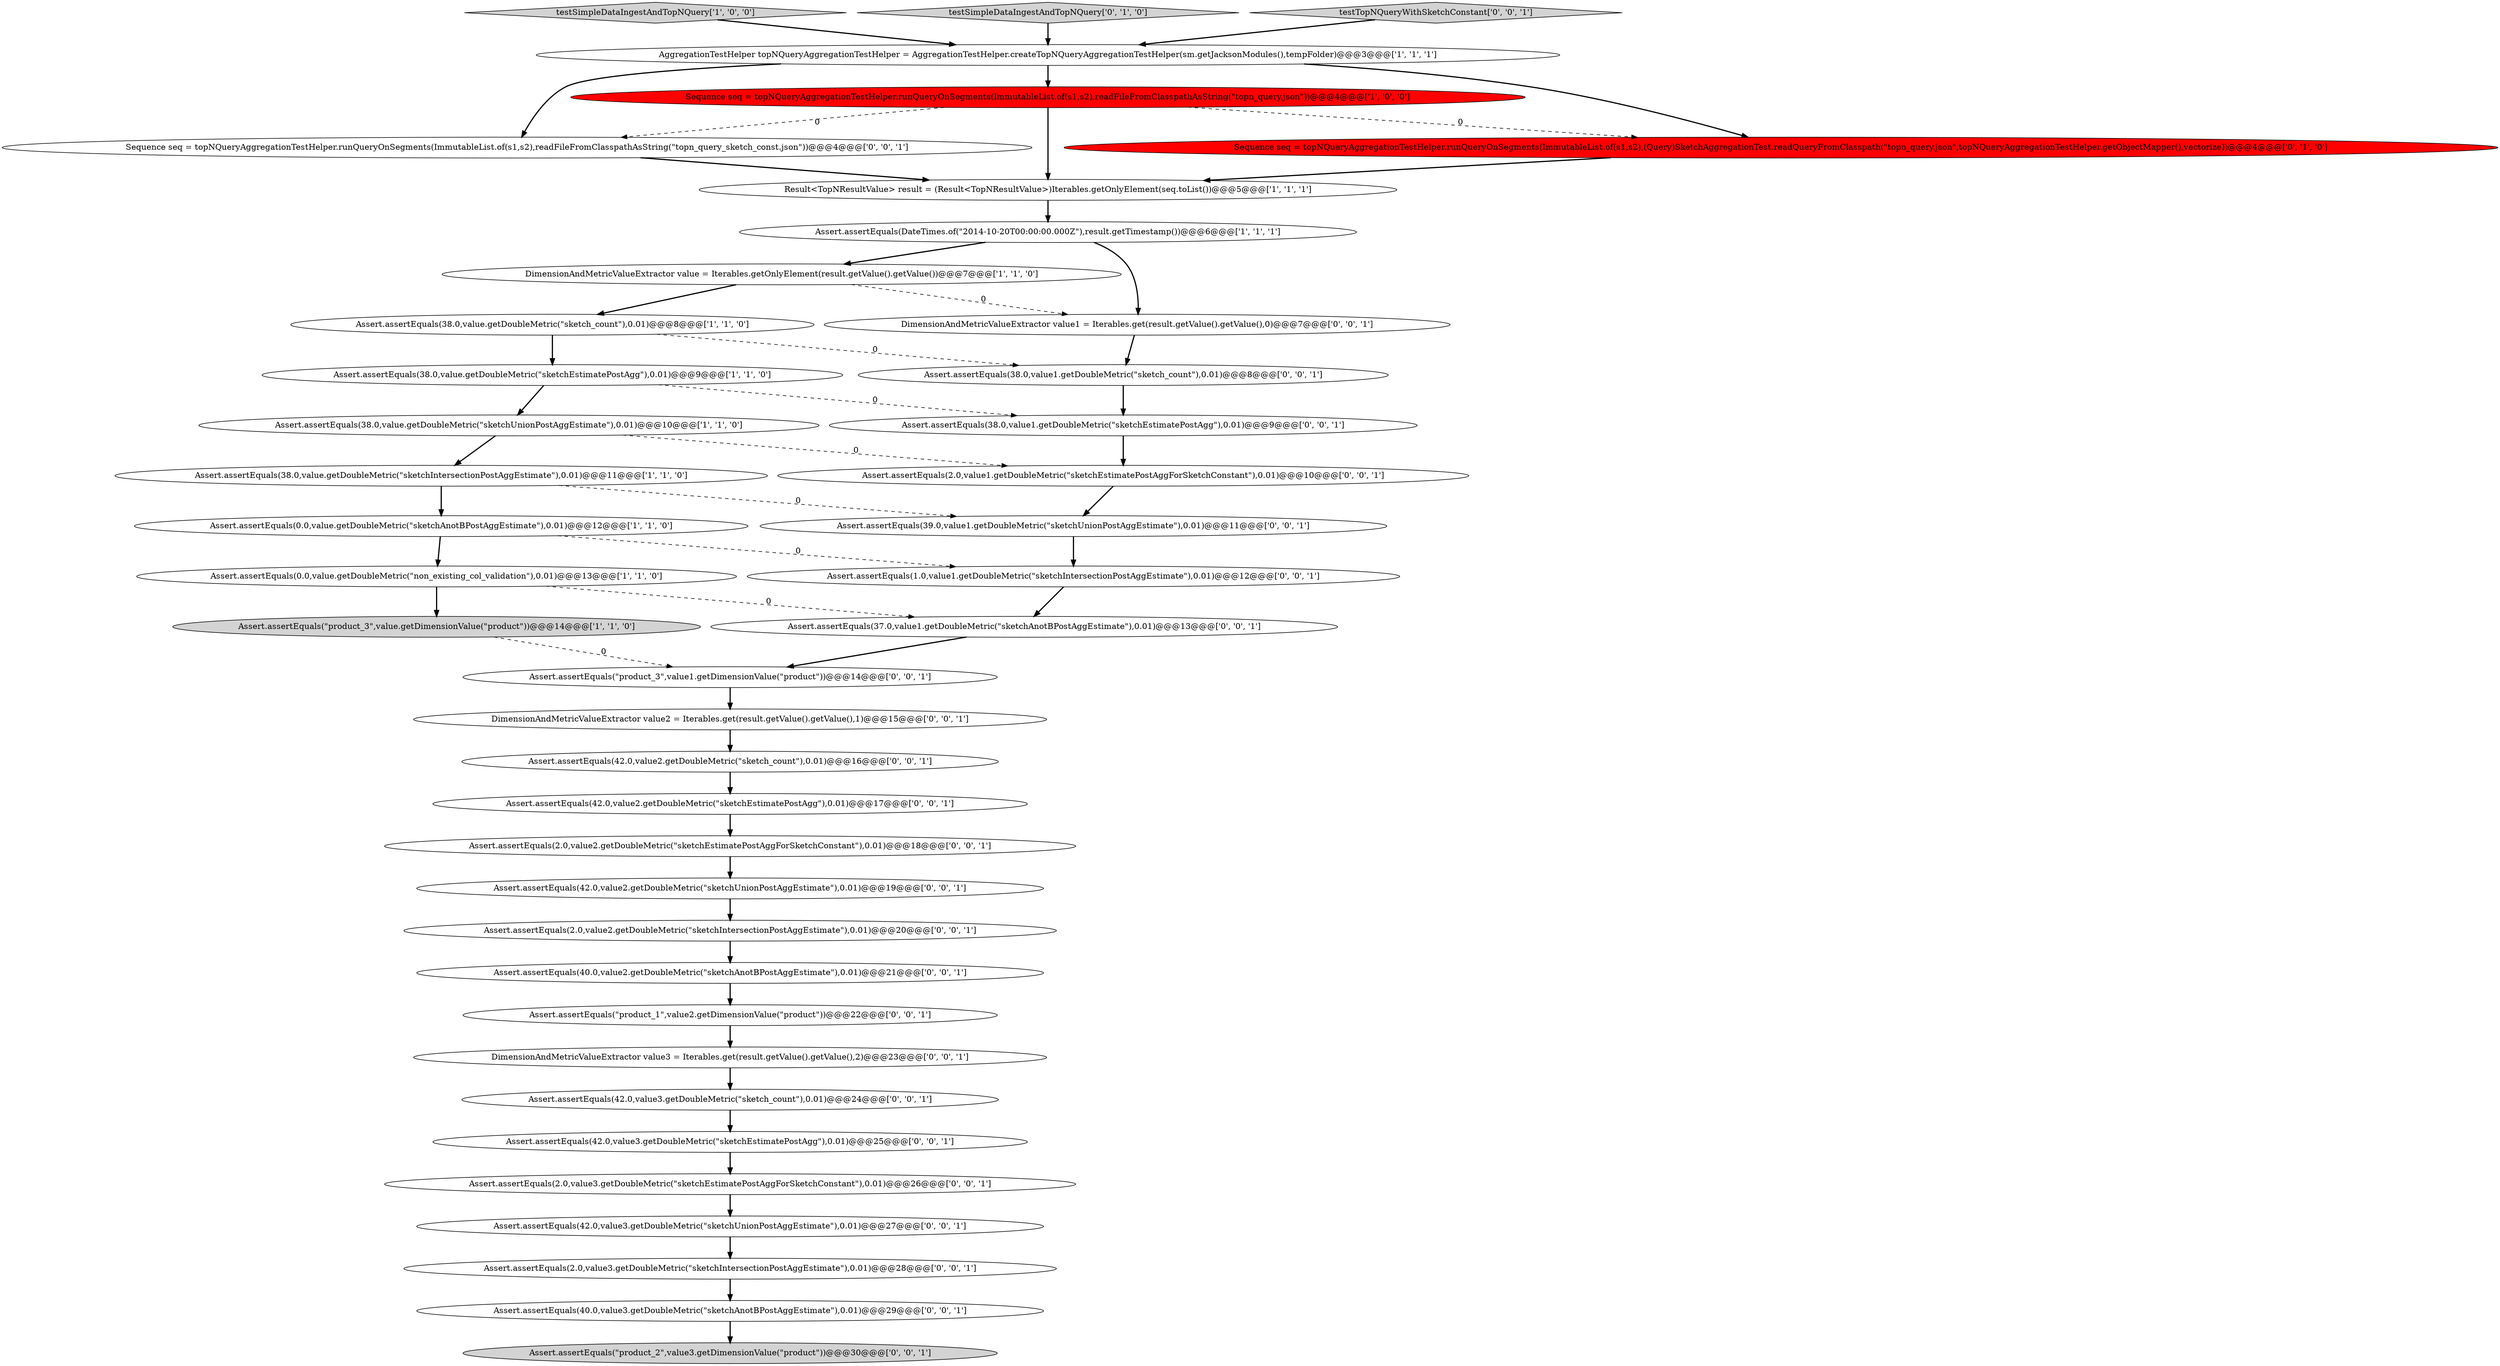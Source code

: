 digraph {
8 [style = filled, label = "Assert.assertEquals(38.0,value.getDoubleMetric(\"sketch_count\"),0.01)@@@8@@@['1', '1', '0']", fillcolor = white, shape = ellipse image = "AAA0AAABBB1BBB"];
19 [style = filled, label = "Assert.assertEquals(2.0,value2.getDoubleMetric(\"sketchIntersectionPostAggEstimate\"),0.01)@@@20@@@['0', '0', '1']", fillcolor = white, shape = ellipse image = "AAA0AAABBB3BBB"];
12 [style = filled, label = "Assert.assertEquals(38.0,value.getDoubleMetric(\"sketchUnionPostAggEstimate\"),0.01)@@@10@@@['1', '1', '0']", fillcolor = white, shape = ellipse image = "AAA0AAABBB1BBB"];
30 [style = filled, label = "Assert.assertEquals(\"product_2\",value3.getDimensionValue(\"product\"))@@@30@@@['0', '0', '1']", fillcolor = lightgray, shape = ellipse image = "AAA0AAABBB3BBB"];
11 [style = filled, label = "Assert.assertEquals(0.0,value.getDoubleMetric(\"sketchAnotBPostAggEstimate\"),0.01)@@@12@@@['1', '1', '0']", fillcolor = white, shape = ellipse image = "AAA0AAABBB1BBB"];
25 [style = filled, label = "Assert.assertEquals(39.0,value1.getDoubleMetric(\"sketchUnionPostAggEstimate\"),0.01)@@@11@@@['0', '0', '1']", fillcolor = white, shape = ellipse image = "AAA0AAABBB3BBB"];
4 [style = filled, label = "Assert.assertEquals(38.0,value.getDoubleMetric(\"sketchIntersectionPostAggEstimate\"),0.01)@@@11@@@['1', '1', '0']", fillcolor = white, shape = ellipse image = "AAA0AAABBB1BBB"];
39 [style = filled, label = "Assert.assertEquals(42.0,value2.getDoubleMetric(\"sketchEstimatePostAgg\"),0.01)@@@17@@@['0', '0', '1']", fillcolor = white, shape = ellipse image = "AAA0AAABBB3BBB"];
33 [style = filled, label = "Assert.assertEquals(2.0,value3.getDoubleMetric(\"sketchIntersectionPostAggEstimate\"),0.01)@@@28@@@['0', '0', '1']", fillcolor = white, shape = ellipse image = "AAA0AAABBB3BBB"];
9 [style = filled, label = "Assert.assertEquals(\"product_3\",value.getDimensionValue(\"product\"))@@@14@@@['1', '1', '0']", fillcolor = lightgray, shape = ellipse image = "AAA0AAABBB1BBB"];
27 [style = filled, label = "Assert.assertEquals(38.0,value1.getDoubleMetric(\"sketch_count\"),0.01)@@@8@@@['0', '0', '1']", fillcolor = white, shape = ellipse image = "AAA0AAABBB3BBB"];
1 [style = filled, label = "Result<TopNResultValue> result = (Result<TopNResultValue>)Iterables.getOnlyElement(seq.toList())@@@5@@@['1', '1', '1']", fillcolor = white, shape = ellipse image = "AAA0AAABBB1BBB"];
37 [style = filled, label = "Assert.assertEquals(2.0,value2.getDoubleMetric(\"sketchEstimatePostAggForSketchConstant\"),0.01)@@@18@@@['0', '0', '1']", fillcolor = white, shape = ellipse image = "AAA0AAABBB3BBB"];
28 [style = filled, label = "Assert.assertEquals(1.0,value1.getDoubleMetric(\"sketchIntersectionPostAggEstimate\"),0.01)@@@12@@@['0', '0', '1']", fillcolor = white, shape = ellipse image = "AAA0AAABBB3BBB"];
0 [style = filled, label = "DimensionAndMetricValueExtractor value = Iterables.getOnlyElement(result.getValue().getValue())@@@7@@@['1', '1', '0']", fillcolor = white, shape = ellipse image = "AAA0AAABBB1BBB"];
26 [style = filled, label = "Assert.assertEquals(42.0,value3.getDoubleMetric(\"sketchEstimatePostAgg\"),0.01)@@@25@@@['0', '0', '1']", fillcolor = white, shape = ellipse image = "AAA0AAABBB3BBB"];
7 [style = filled, label = "Assert.assertEquals(38.0,value.getDoubleMetric(\"sketchEstimatePostAgg\"),0.01)@@@9@@@['1', '1', '0']", fillcolor = white, shape = ellipse image = "AAA0AAABBB1BBB"];
13 [style = filled, label = "Sequence seq = topNQueryAggregationTestHelper.runQueryOnSegments(ImmutableList.of(s1,s2),(Query)SketchAggregationTest.readQueryFromClasspath(\"topn_query.json\",topNQueryAggregationTestHelper.getObjectMapper(),vectorize))@@@4@@@['0', '1', '0']", fillcolor = red, shape = ellipse image = "AAA1AAABBB2BBB"];
40 [style = filled, label = "Assert.assertEquals(2.0,value1.getDoubleMetric(\"sketchEstimatePostAggForSketchConstant\"),0.01)@@@10@@@['0', '0', '1']", fillcolor = white, shape = ellipse image = "AAA0AAABBB3BBB"];
6 [style = filled, label = "testSimpleDataIngestAndTopNQuery['1', '0', '0']", fillcolor = lightgray, shape = diamond image = "AAA0AAABBB1BBB"];
20 [style = filled, label = "DimensionAndMetricValueExtractor value1 = Iterables.get(result.getValue().getValue(),0)@@@7@@@['0', '0', '1']", fillcolor = white, shape = ellipse image = "AAA0AAABBB3BBB"];
2 [style = filled, label = "Sequence seq = topNQueryAggregationTestHelper.runQueryOnSegments(ImmutableList.of(s1,s2),readFileFromClasspathAsString(\"topn_query.json\"))@@@4@@@['1', '0', '0']", fillcolor = red, shape = ellipse image = "AAA1AAABBB1BBB"];
5 [style = filled, label = "Assert.assertEquals(0.0,value.getDoubleMetric(\"non_existing_col_validation\"),0.01)@@@13@@@['1', '1', '0']", fillcolor = white, shape = ellipse image = "AAA0AAABBB1BBB"];
10 [style = filled, label = "Assert.assertEquals(DateTimes.of(\"2014-10-20T00:00:00.000Z\"),result.getTimestamp())@@@6@@@['1', '1', '1']", fillcolor = white, shape = ellipse image = "AAA0AAABBB1BBB"];
24 [style = filled, label = "Assert.assertEquals(42.0,value3.getDoubleMetric(\"sketch_count\"),0.01)@@@24@@@['0', '0', '1']", fillcolor = white, shape = ellipse image = "AAA0AAABBB3BBB"];
29 [style = filled, label = "Assert.assertEquals(42.0,value2.getDoubleMetric(\"sketch_count\"),0.01)@@@16@@@['0', '0', '1']", fillcolor = white, shape = ellipse image = "AAA0AAABBB3BBB"];
32 [style = filled, label = "Assert.assertEquals(42.0,value3.getDoubleMetric(\"sketchUnionPostAggEstimate\"),0.01)@@@27@@@['0', '0', '1']", fillcolor = white, shape = ellipse image = "AAA0AAABBB3BBB"];
36 [style = filled, label = "Assert.assertEquals(38.0,value1.getDoubleMetric(\"sketchEstimatePostAgg\"),0.01)@@@9@@@['0', '0', '1']", fillcolor = white, shape = ellipse image = "AAA0AAABBB3BBB"];
14 [style = filled, label = "testSimpleDataIngestAndTopNQuery['0', '1', '0']", fillcolor = lightgray, shape = diamond image = "AAA0AAABBB2BBB"];
15 [style = filled, label = "Assert.assertEquals(\"product_1\",value2.getDimensionValue(\"product\"))@@@22@@@['0', '0', '1']", fillcolor = white, shape = ellipse image = "AAA0AAABBB3BBB"];
18 [style = filled, label = "Assert.assertEquals(\"product_3\",value1.getDimensionValue(\"product\"))@@@14@@@['0', '0', '1']", fillcolor = white, shape = ellipse image = "AAA0AAABBB3BBB"];
21 [style = filled, label = "DimensionAndMetricValueExtractor value3 = Iterables.get(result.getValue().getValue(),2)@@@23@@@['0', '0', '1']", fillcolor = white, shape = ellipse image = "AAA0AAABBB3BBB"];
23 [style = filled, label = "Assert.assertEquals(42.0,value2.getDoubleMetric(\"sketchUnionPostAggEstimate\"),0.01)@@@19@@@['0', '0', '1']", fillcolor = white, shape = ellipse image = "AAA0AAABBB3BBB"];
35 [style = filled, label = "Assert.assertEquals(40.0,value2.getDoubleMetric(\"sketchAnotBPostAggEstimate\"),0.01)@@@21@@@['0', '0', '1']", fillcolor = white, shape = ellipse image = "AAA0AAABBB3BBB"];
31 [style = filled, label = "Assert.assertEquals(40.0,value3.getDoubleMetric(\"sketchAnotBPostAggEstimate\"),0.01)@@@29@@@['0', '0', '1']", fillcolor = white, shape = ellipse image = "AAA0AAABBB3BBB"];
34 [style = filled, label = "DimensionAndMetricValueExtractor value2 = Iterables.get(result.getValue().getValue(),1)@@@15@@@['0', '0', '1']", fillcolor = white, shape = ellipse image = "AAA0AAABBB3BBB"];
22 [style = filled, label = "Sequence seq = topNQueryAggregationTestHelper.runQueryOnSegments(ImmutableList.of(s1,s2),readFileFromClasspathAsString(\"topn_query_sketch_const.json\"))@@@4@@@['0', '0', '1']", fillcolor = white, shape = ellipse image = "AAA0AAABBB3BBB"];
17 [style = filled, label = "Assert.assertEquals(37.0,value1.getDoubleMetric(\"sketchAnotBPostAggEstimate\"),0.01)@@@13@@@['0', '0', '1']", fillcolor = white, shape = ellipse image = "AAA0AAABBB3BBB"];
3 [style = filled, label = "AggregationTestHelper topNQueryAggregationTestHelper = AggregationTestHelper.createTopNQueryAggregationTestHelper(sm.getJacksonModules(),tempFolder)@@@3@@@['1', '1', '1']", fillcolor = white, shape = ellipse image = "AAA0AAABBB1BBB"];
38 [style = filled, label = "Assert.assertEquals(2.0,value3.getDoubleMetric(\"sketchEstimatePostAggForSketchConstant\"),0.01)@@@26@@@['0', '0', '1']", fillcolor = white, shape = ellipse image = "AAA0AAABBB3BBB"];
16 [style = filled, label = "testTopNQueryWithSketchConstant['0', '0', '1']", fillcolor = lightgray, shape = diamond image = "AAA0AAABBB3BBB"];
39->37 [style = bold, label=""];
14->3 [style = bold, label=""];
6->3 [style = bold, label=""];
34->29 [style = bold, label=""];
16->3 [style = bold, label=""];
10->20 [style = bold, label=""];
27->36 [style = bold, label=""];
36->40 [style = bold, label=""];
25->28 [style = bold, label=""];
5->9 [style = bold, label=""];
35->15 [style = bold, label=""];
7->12 [style = bold, label=""];
29->39 [style = bold, label=""];
15->21 [style = bold, label=""];
2->1 [style = bold, label=""];
18->34 [style = bold, label=""];
9->18 [style = dashed, label="0"];
40->25 [style = bold, label=""];
21->24 [style = bold, label=""];
37->23 [style = bold, label=""];
3->22 [style = bold, label=""];
0->20 [style = dashed, label="0"];
32->33 [style = bold, label=""];
13->1 [style = bold, label=""];
8->7 [style = bold, label=""];
38->32 [style = bold, label=""];
20->27 [style = bold, label=""];
26->38 [style = bold, label=""];
4->25 [style = dashed, label="0"];
11->28 [style = dashed, label="0"];
24->26 [style = bold, label=""];
11->5 [style = bold, label=""];
5->17 [style = dashed, label="0"];
3->2 [style = bold, label=""];
12->4 [style = bold, label=""];
12->40 [style = dashed, label="0"];
2->13 [style = dashed, label="0"];
23->19 [style = bold, label=""];
19->35 [style = bold, label=""];
10->0 [style = bold, label=""];
31->30 [style = bold, label=""];
0->8 [style = bold, label=""];
3->13 [style = bold, label=""];
28->17 [style = bold, label=""];
33->31 [style = bold, label=""];
8->27 [style = dashed, label="0"];
22->1 [style = bold, label=""];
4->11 [style = bold, label=""];
1->10 [style = bold, label=""];
2->22 [style = dashed, label="0"];
7->36 [style = dashed, label="0"];
17->18 [style = bold, label=""];
}
